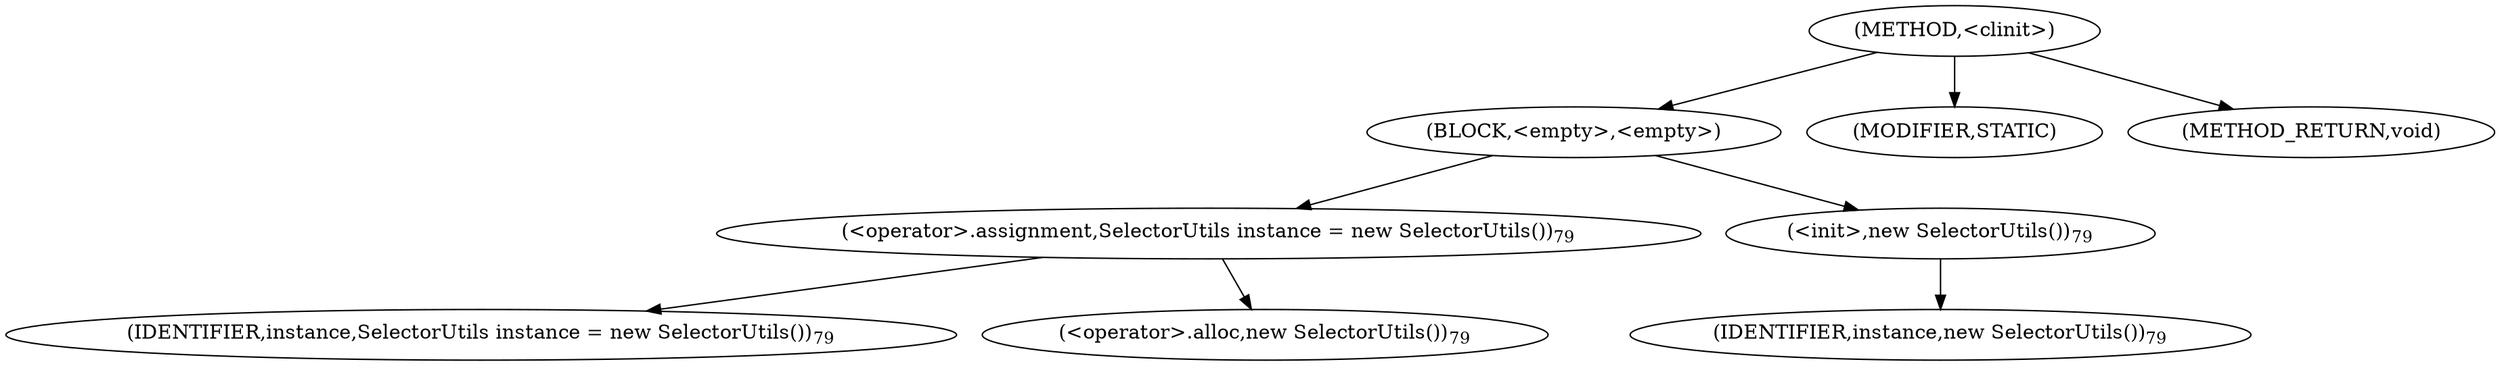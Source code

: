 digraph "&lt;clinit&gt;" {  
"1099" [label = <(METHOD,&lt;clinit&gt;)> ]
"1100" [label = <(BLOCK,&lt;empty&gt;,&lt;empty&gt;)> ]
"1101" [label = <(&lt;operator&gt;.assignment,SelectorUtils instance = new SelectorUtils())<SUB>79</SUB>> ]
"1102" [label = <(IDENTIFIER,instance,SelectorUtils instance = new SelectorUtils())<SUB>79</SUB>> ]
"1103" [label = <(&lt;operator&gt;.alloc,new SelectorUtils())<SUB>79</SUB>> ]
"1104" [label = <(&lt;init&gt;,new SelectorUtils())<SUB>79</SUB>> ]
"3" [label = <(IDENTIFIER,instance,new SelectorUtils())<SUB>79</SUB>> ]
"1105" [label = <(MODIFIER,STATIC)> ]
"1106" [label = <(METHOD_RETURN,void)> ]
  "1099" -> "1100" 
  "1099" -> "1105" 
  "1099" -> "1106" 
  "1100" -> "1101" 
  "1100" -> "1104" 
  "1101" -> "1102" 
  "1101" -> "1103" 
  "1104" -> "3" 
}
